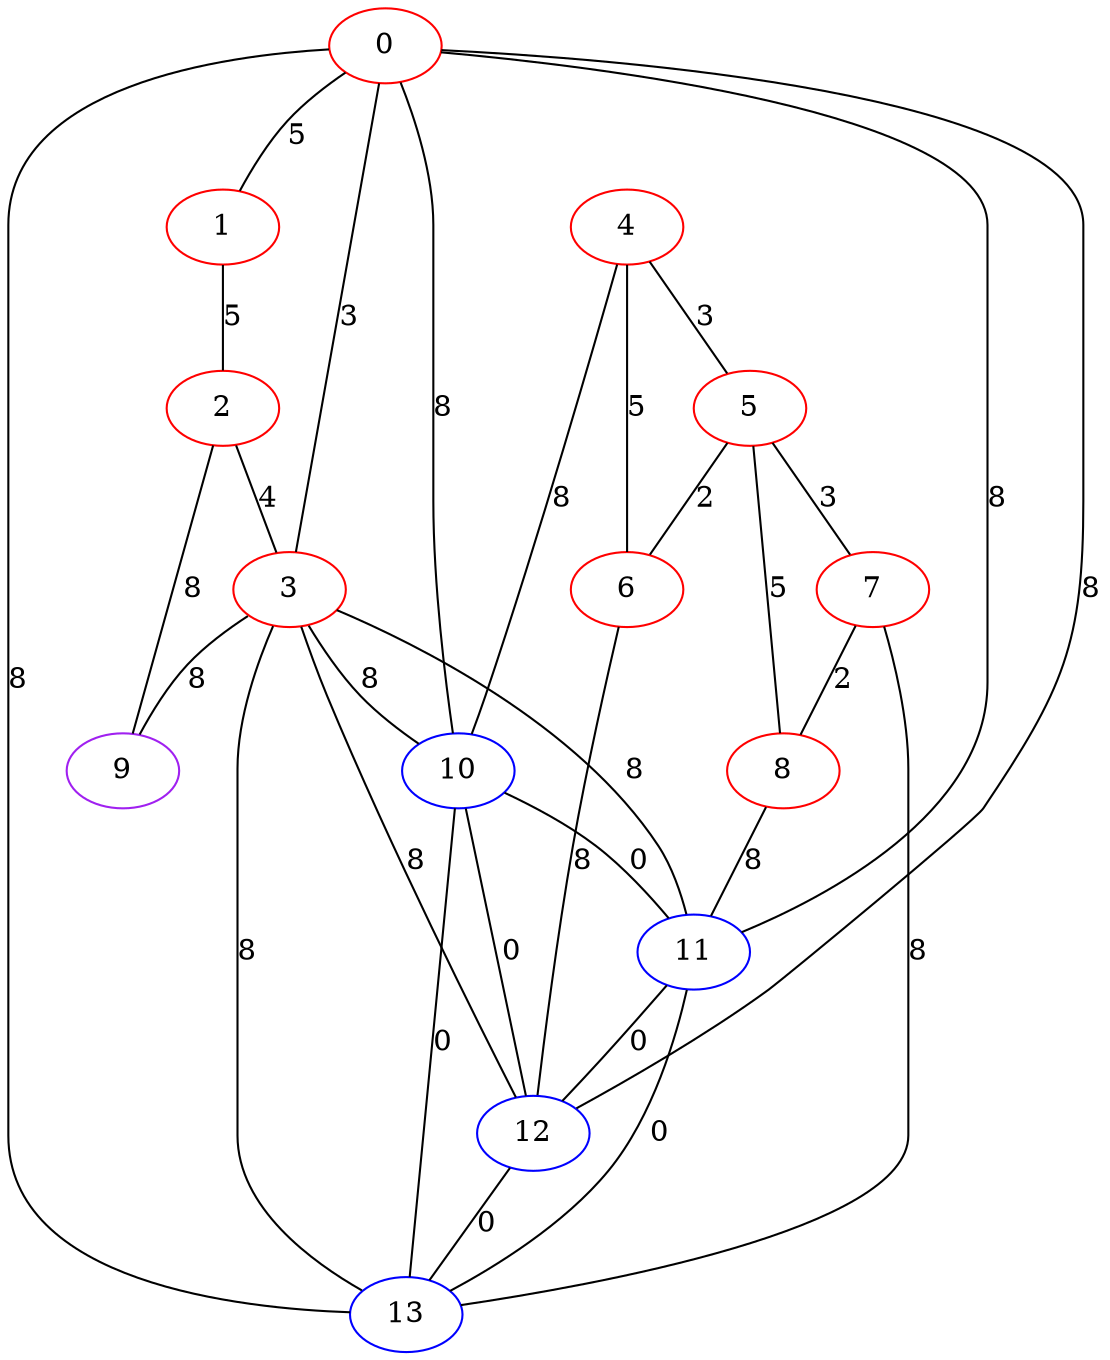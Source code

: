 graph "" {
0 [color=red, weight=1];
1 [color=red, weight=1];
2 [color=red, weight=1];
3 [color=red, weight=1];
4 [color=red, weight=1];
5 [color=red, weight=1];
6 [color=red, weight=1];
7 [color=red, weight=1];
8 [color=red, weight=1];
9 [color=purple, weight=4];
10 [color=blue, weight=3];
11 [color=blue, weight=3];
12 [color=blue, weight=3];
13 [color=blue, weight=3];
0 -- 1  [key=0, label=5];
0 -- 3  [key=0, label=3];
0 -- 10  [key=0, label=8];
0 -- 11  [key=0, label=8];
0 -- 12  [key=0, label=8];
0 -- 13  [key=0, label=8];
1 -- 2  [key=0, label=5];
2 -- 3  [key=0, label=4];
2 -- 9  [key=0, label=8];
3 -- 9  [key=0, label=8];
3 -- 10  [key=0, label=8];
3 -- 11  [key=0, label=8];
3 -- 12  [key=0, label=8];
3 -- 13  [key=0, label=8];
4 -- 10  [key=0, label=8];
4 -- 5  [key=0, label=3];
4 -- 6  [key=0, label=5];
5 -- 8  [key=0, label=5];
5 -- 6  [key=0, label=2];
5 -- 7  [key=0, label=3];
6 -- 12  [key=0, label=8];
7 -- 8  [key=0, label=2];
7 -- 13  [key=0, label=8];
8 -- 11  [key=0, label=8];
10 -- 11  [key=0, label=0];
10 -- 12  [key=0, label=0];
10 -- 13  [key=0, label=0];
11 -- 12  [key=0, label=0];
11 -- 13  [key=0, label=0];
12 -- 13  [key=0, label=0];
}
